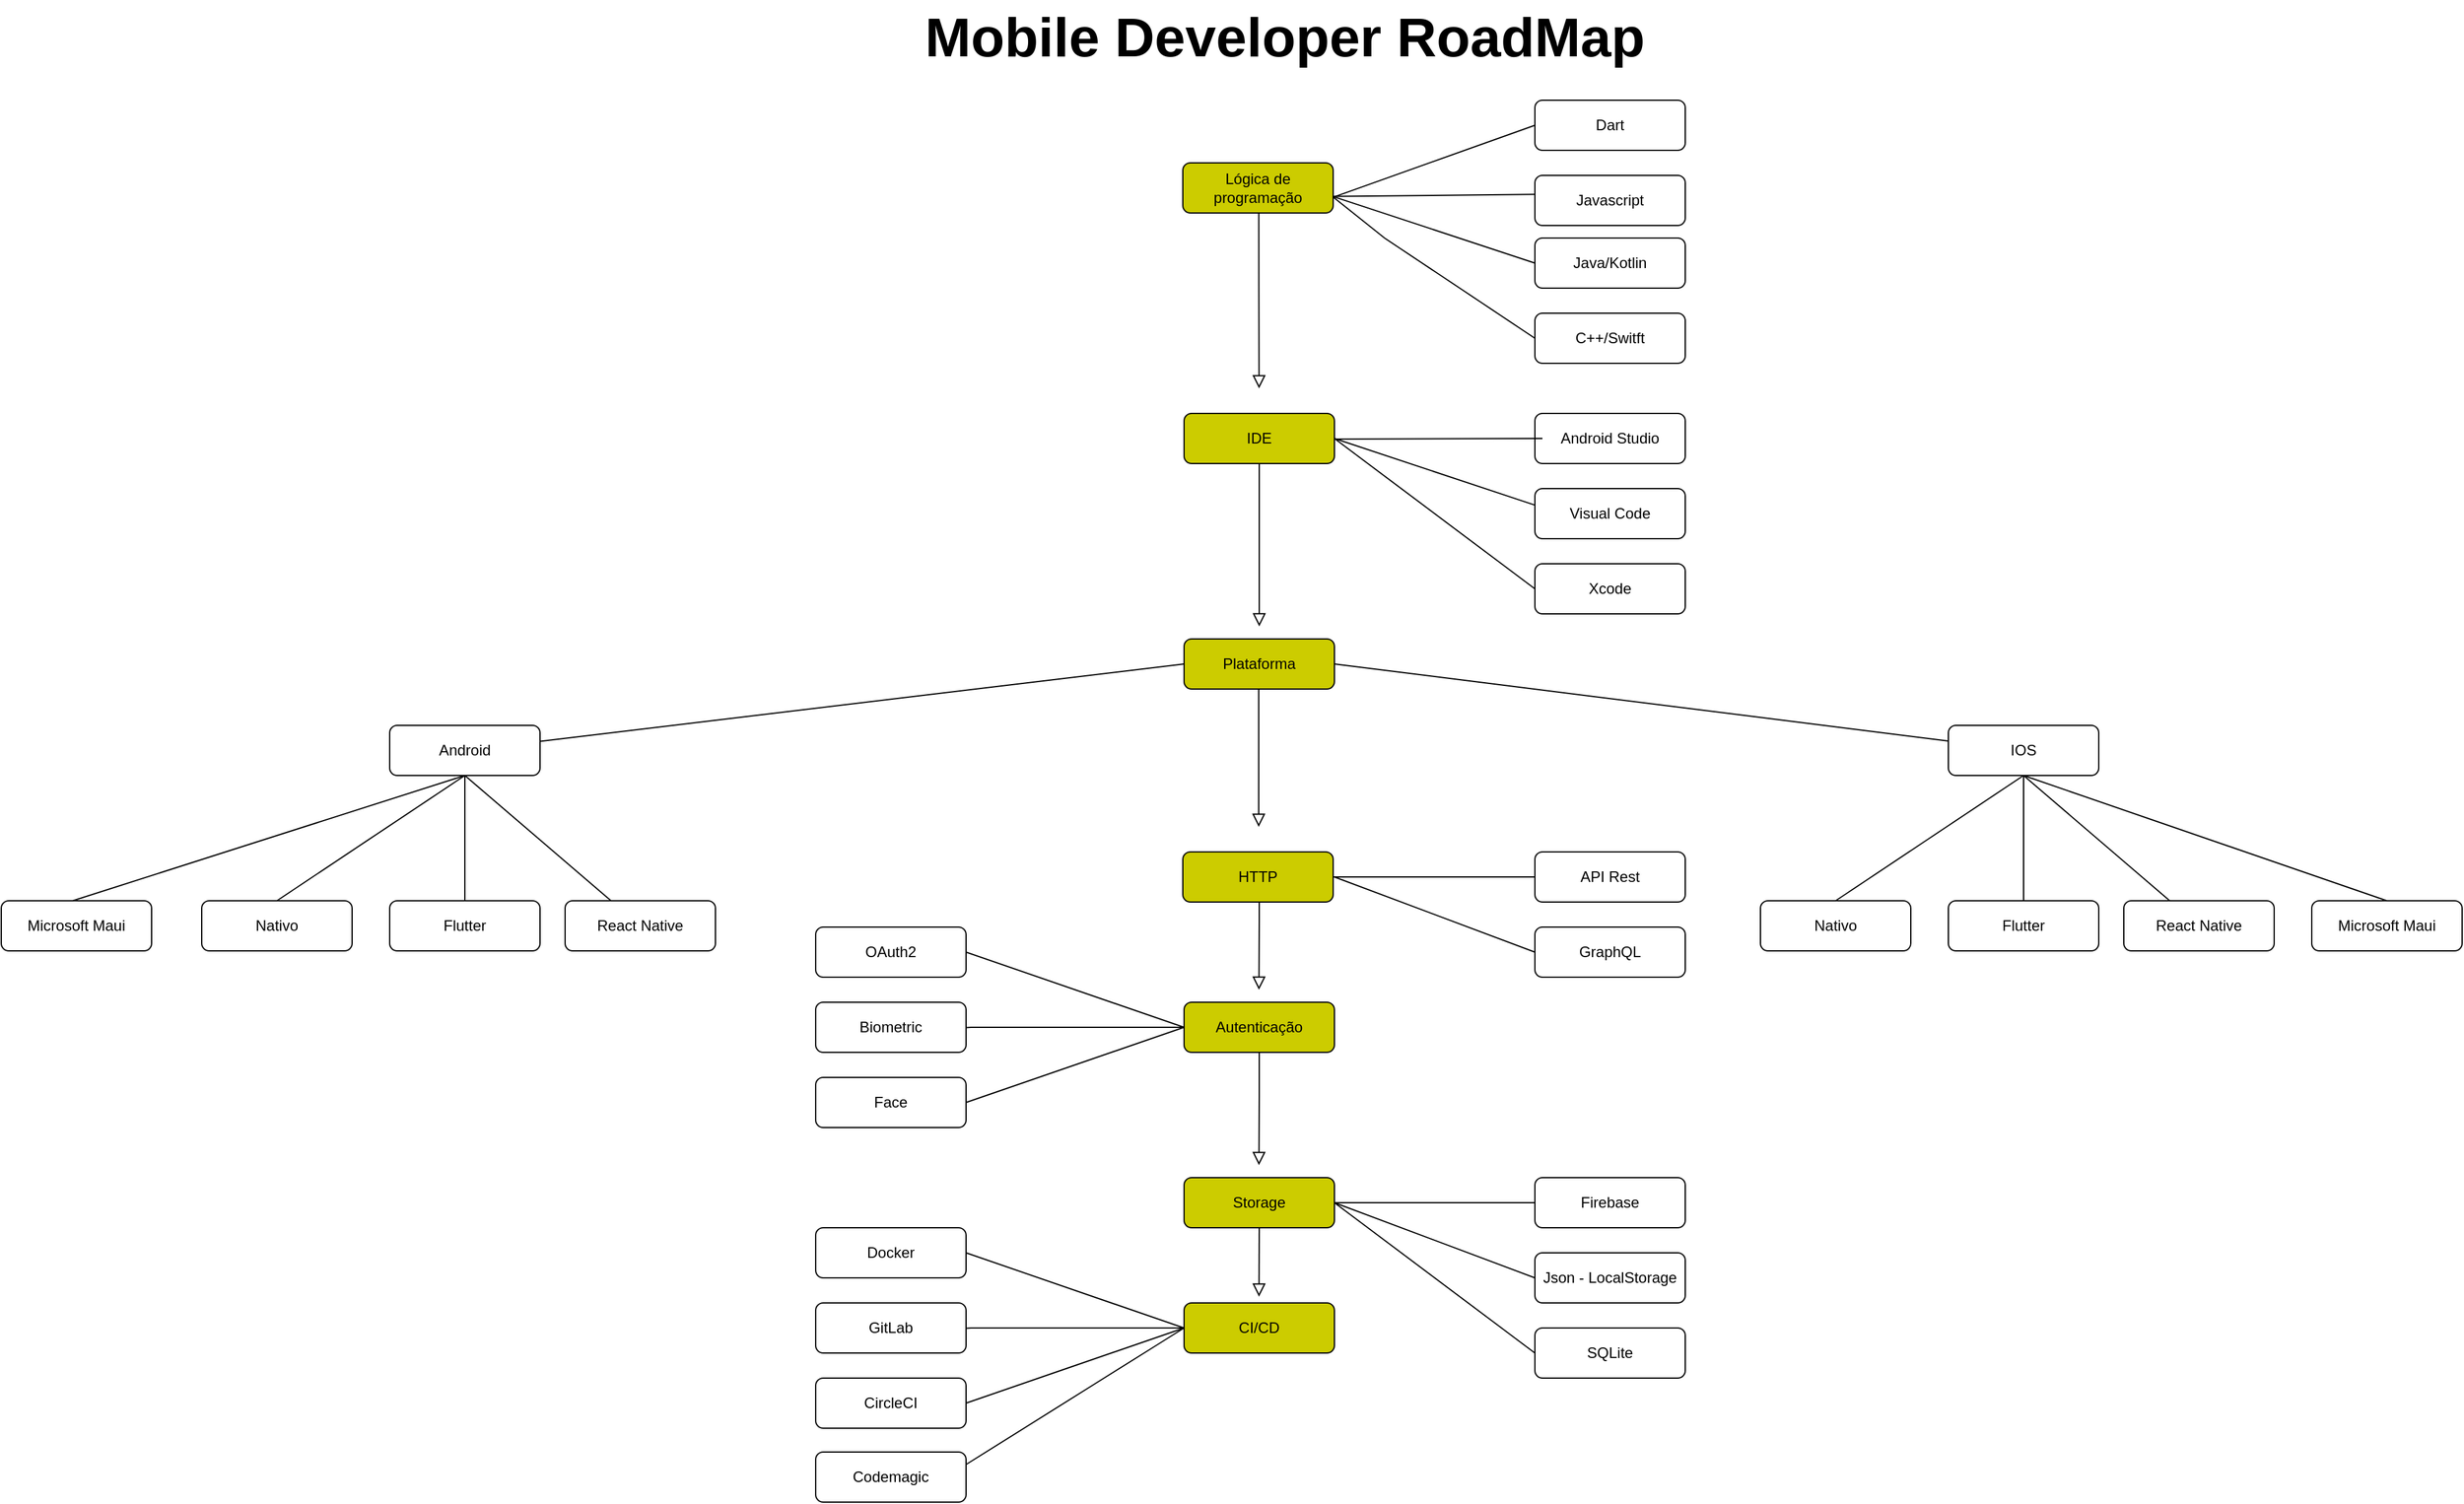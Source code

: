 <mxfile version="13.8.7" type="device"><diagram id="C5RBs43oDa-KdzZeNtuy" name="Page-1"><mxGraphModel dx="3671" dy="1474" grid="1" gridSize="10" guides="1" tooltips="1" connect="1" arrows="1" fold="1" page="1" pageScale="1" pageWidth="827" pageHeight="1169" math="0" shadow="0"><root><mxCell id="WIyWlLk6GJQsqaUBKTNV-0"/><mxCell id="WIyWlLk6GJQsqaUBKTNV-1" parent="WIyWlLk6GJQsqaUBKTNV-0"/><mxCell id="gVj2OgQnnYNG_0FFA81J-3" style="endArrow=none;rounded=0;orthogonalLoop=1;jettySize=auto;html=1;fontSize=44;entryX=0.009;entryY=0.378;entryDx=0;entryDy=0;entryPerimeter=0;" edge="1" parent="WIyWlLk6GJQsqaUBKTNV-1" target="gVj2OgQnnYNG_0FFA81J-4"><mxGeometry relative="1" as="geometry"><mxPoint x="648" y="696" as="targetPoint"/><mxPoint x="468" y="707" as="sourcePoint"/><Array as="points"><mxPoint x="468" y="697"/></Array></mxGeometry></mxCell><mxCell id="WIyWlLk6GJQsqaUBKTNV-3" value="Lógica de programação" style="rounded=1;whiteSpace=wrap;html=1;fontSize=12;glass=0;strokeWidth=1;shadow=0;labelBackgroundColor=none;fillColor=#CCCC00;" parent="WIyWlLk6GJQsqaUBKTNV-1" vertex="1"><mxGeometry x="373" y="670" width="120" height="40" as="geometry"/></mxCell><mxCell id="WIyWlLk6GJQsqaUBKTNV-7" value="Android Studio" style="rounded=1;whiteSpace=wrap;html=1;fontSize=12;glass=0;strokeWidth=1;shadow=0;" parent="WIyWlLk6GJQsqaUBKTNV-1" vertex="1"><mxGeometry x="654" y="870" width="120" height="40" as="geometry"/></mxCell><mxCell id="gVj2OgQnnYNG_0FFA81J-0" value="Mobile Developer RoadMap" style="text;html=1;align=center;verticalAlign=middle;resizable=0;points=[];autosize=1;strokeWidth=10;fontSize=44;fontStyle=1" vertex="1" parent="WIyWlLk6GJQsqaUBKTNV-1"><mxGeometry x="159" y="540" width="590" height="60" as="geometry"/></mxCell><mxCell id="gVj2OgQnnYNG_0FFA81J-2" value="Dart" style="rounded=1;whiteSpace=wrap;html=1;fontSize=12;glass=0;strokeWidth=1;shadow=0;" vertex="1" parent="WIyWlLk6GJQsqaUBKTNV-1"><mxGeometry x="654" y="620" width="120" height="40" as="geometry"/></mxCell><mxCell id="gVj2OgQnnYNG_0FFA81J-4" value="Javascript" style="rounded=1;whiteSpace=wrap;html=1;fontSize=12;glass=0;strokeWidth=1;shadow=0;" vertex="1" parent="WIyWlLk6GJQsqaUBKTNV-1"><mxGeometry x="654" y="680" width="120" height="40" as="geometry"/></mxCell><mxCell id="gVj2OgQnnYNG_0FFA81J-6" value="Java/Kotlin" style="rounded=1;whiteSpace=wrap;html=1;fontSize=12;glass=0;strokeWidth=1;shadow=0;" vertex="1" parent="WIyWlLk6GJQsqaUBKTNV-1"><mxGeometry x="654" y="730" width="120" height="40" as="geometry"/></mxCell><mxCell id="gVj2OgQnnYNG_0FFA81J-8" value="C++/Switft" style="rounded=1;whiteSpace=wrap;html=1;fontSize=12;glass=0;strokeWidth=1;shadow=0;" vertex="1" parent="WIyWlLk6GJQsqaUBKTNV-1"><mxGeometry x="654" y="790" width="120" height="40" as="geometry"/></mxCell><mxCell id="gVj2OgQnnYNG_0FFA81J-9" value="IDE" style="rounded=1;whiteSpace=wrap;html=1;fontSize=12;glass=0;strokeWidth=1;shadow=0;labelBackgroundColor=none;fillColor=#CCCC00;" vertex="1" parent="WIyWlLk6GJQsqaUBKTNV-1"><mxGeometry x="374" y="870" width="120" height="40" as="geometry"/></mxCell><mxCell id="gVj2OgQnnYNG_0FFA81J-10" value="Visual Code" style="rounded=1;whiteSpace=wrap;html=1;fontSize=12;glass=0;strokeWidth=1;shadow=0;" vertex="1" parent="WIyWlLk6GJQsqaUBKTNV-1"><mxGeometry x="654" y="930" width="120" height="40" as="geometry"/></mxCell><mxCell id="gVj2OgQnnYNG_0FFA81J-11" value="Xcode" style="rounded=1;whiteSpace=wrap;html=1;fontSize=12;glass=0;strokeWidth=1;shadow=0;" vertex="1" parent="WIyWlLk6GJQsqaUBKTNV-1"><mxGeometry x="654" y="990" width="120" height="40" as="geometry"/></mxCell><mxCell id="gVj2OgQnnYNG_0FFA81J-40" style="endArrow=none;rounded=0;orthogonalLoop=1;jettySize=auto;html=1;fontSize=44;entryX=0;entryY=0.5;entryDx=0;entryDy=0;" edge="1" parent="WIyWlLk6GJQsqaUBKTNV-1" source="gVj2OgQnnYNG_0FFA81J-20" target="gVj2OgQnnYNG_0FFA81J-41"><mxGeometry relative="1" as="geometry"><mxPoint x="644" y="1240" as="targetPoint"/></mxGeometry></mxCell><mxCell id="gVj2OgQnnYNG_0FFA81J-20" value="HTTP" style="rounded=1;whiteSpace=wrap;html=1;fontSize=12;glass=0;strokeWidth=1;shadow=0;labelBackgroundColor=none;fillColor=#CCCC00;" vertex="1" parent="WIyWlLk6GJQsqaUBKTNV-1"><mxGeometry x="373" y="1220" width="120" height="40" as="geometry"/></mxCell><mxCell id="gVj2OgQnnYNG_0FFA81J-23" value="Plataforma" style="rounded=1;whiteSpace=wrap;html=1;fontSize=12;glass=0;strokeWidth=1;shadow=0;labelBackgroundColor=none;fillColor=#CCCC00;" vertex="1" parent="WIyWlLk6GJQsqaUBKTNV-1"><mxGeometry x="374" y="1050" width="120" height="40" as="geometry"/></mxCell><mxCell id="gVj2OgQnnYNG_0FFA81J-30" value="" style="rounded=0;html=1;jettySize=auto;orthogonalLoop=1;fontSize=11;endArrow=block;endFill=0;endSize=8;strokeWidth=1;shadow=0;labelBackgroundColor=none;edgeStyle=orthogonalEdgeStyle;" edge="1" parent="WIyWlLk6GJQsqaUBKTNV-1"><mxGeometry relative="1" as="geometry"><mxPoint x="434" y="910" as="sourcePoint"/><mxPoint x="434" y="1040" as="targetPoint"/><Array as="points"><mxPoint x="434" y="970"/><mxPoint x="434" y="970"/></Array></mxGeometry></mxCell><mxCell id="gVj2OgQnnYNG_0FFA81J-33" value="Android" style="rounded=1;whiteSpace=wrap;html=1;fontSize=12;glass=0;strokeWidth=1;shadow=0;" vertex="1" parent="WIyWlLk6GJQsqaUBKTNV-1"><mxGeometry x="-260" y="1119" width="120" height="40" as="geometry"/></mxCell><mxCell id="gVj2OgQnnYNG_0FFA81J-34" value="IOS" style="rounded=1;whiteSpace=wrap;html=1;fontSize=12;glass=0;strokeWidth=1;shadow=0;" vertex="1" parent="WIyWlLk6GJQsqaUBKTNV-1"><mxGeometry x="984" y="1119" width="120" height="40" as="geometry"/></mxCell><mxCell id="gVj2OgQnnYNG_0FFA81J-41" value="API Rest" style="rounded=1;whiteSpace=wrap;html=1;fontSize=12;glass=0;strokeWidth=1;shadow=0;" vertex="1" parent="WIyWlLk6GJQsqaUBKTNV-1"><mxGeometry x="654" y="1220" width="120" height="40" as="geometry"/></mxCell><mxCell id="gVj2OgQnnYNG_0FFA81J-44" value="Autenticação" style="rounded=1;whiteSpace=wrap;html=1;fontSize=12;glass=0;strokeWidth=1;shadow=0;labelBackgroundColor=none;fillColor=#CCCC00;" vertex="1" parent="WIyWlLk6GJQsqaUBKTNV-1"><mxGeometry x="374" y="1340" width="120" height="40" as="geometry"/></mxCell><mxCell id="gVj2OgQnnYNG_0FFA81J-45" value="Storage" style="rounded=1;whiteSpace=wrap;html=1;fontSize=12;glass=0;strokeWidth=1;shadow=0;labelBackgroundColor=none;fillColor=#CCCC00;" vertex="1" parent="WIyWlLk6GJQsqaUBKTNV-1"><mxGeometry x="374" y="1480" width="120" height="40" as="geometry"/></mxCell><mxCell id="gVj2OgQnnYNG_0FFA81J-46" value="CI/CD" style="rounded=1;whiteSpace=wrap;html=1;fontSize=12;glass=0;strokeWidth=1;shadow=0;labelBackgroundColor=none;fillColor=#CCCC00;" vertex="1" parent="WIyWlLk6GJQsqaUBKTNV-1"><mxGeometry x="374" y="1580" width="120" height="40" as="geometry"/></mxCell><mxCell id="gVj2OgQnnYNG_0FFA81J-52" value="GraphQL" style="rounded=1;whiteSpace=wrap;html=1;fontSize=12;glass=0;strokeWidth=1;shadow=0;" vertex="1" parent="WIyWlLk6GJQsqaUBKTNV-1"><mxGeometry x="654" y="1280" width="120" height="40" as="geometry"/></mxCell><mxCell id="gVj2OgQnnYNG_0FFA81J-78" style="endArrow=none;rounded=0;orthogonalLoop=1;jettySize=auto;html=1;fontSize=44;entryX=0;entryY=0.5;entryDx=0;entryDy=0;" edge="1" parent="WIyWlLk6GJQsqaUBKTNV-1" target="gVj2OgQnnYNG_0FFA81J-80"><mxGeometry relative="1" as="geometry"><mxPoint x="644" y="1500" as="targetPoint"/><mxPoint x="494" y="1500" as="sourcePoint"/></mxGeometry></mxCell><mxCell id="gVj2OgQnnYNG_0FFA81J-80" value="Firebase" style="rounded=1;whiteSpace=wrap;html=1;fontSize=12;glass=0;strokeWidth=1;shadow=0;" vertex="1" parent="WIyWlLk6GJQsqaUBKTNV-1"><mxGeometry x="654" y="1480" width="120" height="40" as="geometry"/></mxCell><mxCell id="gVj2OgQnnYNG_0FFA81J-81" value="Json - LocalStorage" style="rounded=1;whiteSpace=wrap;html=1;fontSize=12;glass=0;strokeWidth=1;shadow=0;" vertex="1" parent="WIyWlLk6GJQsqaUBKTNV-1"><mxGeometry x="654" y="1540" width="120" height="40" as="geometry"/></mxCell><mxCell id="gVj2OgQnnYNG_0FFA81J-84" value="OAuth2" style="rounded=1;whiteSpace=wrap;html=1;fontSize=12;glass=0;strokeWidth=1;shadow=0;" vertex="1" parent="WIyWlLk6GJQsqaUBKTNV-1"><mxGeometry x="80" y="1280" width="120" height="40" as="geometry"/></mxCell><mxCell id="gVj2OgQnnYNG_0FFA81J-86" value="" style="endArrow=none;html=1;fontSize=44;entryX=1;entryY=0.5;entryDx=0;entryDy=0;" edge="1" parent="WIyWlLk6GJQsqaUBKTNV-1" target="gVj2OgQnnYNG_0FFA81J-84"><mxGeometry width="50" height="50" relative="1" as="geometry"><mxPoint x="374" y="1360" as="sourcePoint"/><mxPoint x="334" y="1350" as="targetPoint"/></mxGeometry></mxCell><mxCell id="gVj2OgQnnYNG_0FFA81J-87" value="" style="endArrow=none;html=1;fontSize=44;exitX=0;exitY=0.5;exitDx=0;exitDy=0;" edge="1" parent="WIyWlLk6GJQsqaUBKTNV-1" source="gVj2OgQnnYNG_0FFA81J-44"><mxGeometry width="50" height="50" relative="1" as="geometry"><mxPoint x="384" y="1354.615" as="sourcePoint"/><mxPoint x="184" y="1370" as="targetPoint"/><Array as="points"><mxPoint x="194" y="1360"/></Array></mxGeometry></mxCell><mxCell id="gVj2OgQnnYNG_0FFA81J-88" value="Biometric" style="rounded=1;whiteSpace=wrap;html=1;fontSize=12;glass=0;strokeWidth=1;shadow=0;" vertex="1" parent="WIyWlLk6GJQsqaUBKTNV-1"><mxGeometry x="80" y="1340" width="120" height="40" as="geometry"/></mxCell><mxCell id="gVj2OgQnnYNG_0FFA81J-89" value="Face" style="rounded=1;whiteSpace=wrap;html=1;fontSize=12;glass=0;strokeWidth=1;shadow=0;" vertex="1" parent="WIyWlLk6GJQsqaUBKTNV-1"><mxGeometry x="80" y="1400" width="120" height="40" as="geometry"/></mxCell><mxCell id="gVj2OgQnnYNG_0FFA81J-91" value="" style="endArrow=none;html=1;fontSize=44;entryX=1;entryY=0.5;entryDx=0;entryDy=0;" edge="1" parent="WIyWlLk6GJQsqaUBKTNV-1" target="gVj2OgQnnYNG_0FFA81J-89"><mxGeometry width="50" height="50" relative="1" as="geometry"><mxPoint x="374" y="1360" as="sourcePoint"/><mxPoint x="194" y="1430" as="targetPoint"/><Array as="points"/></mxGeometry></mxCell><mxCell id="gVj2OgQnnYNG_0FFA81J-93" style="endArrow=none;rounded=0;orthogonalLoop=1;jettySize=auto;html=1;fontSize=44;entryX=0;entryY=0.5;entryDx=0;entryDy=0;exitX=1.003;exitY=0.683;exitDx=0;exitDy=0;exitPerimeter=0;" edge="1" parent="WIyWlLk6GJQsqaUBKTNV-1" source="WIyWlLk6GJQsqaUBKTNV-3" target="gVj2OgQnnYNG_0FFA81J-2"><mxGeometry relative="1" as="geometry"><mxPoint x="668" y="684.5" as="targetPoint"/><mxPoint x="488" y="695.5" as="sourcePoint"/><Array as="points"/></mxGeometry></mxCell><mxCell id="gVj2OgQnnYNG_0FFA81J-94" style="endArrow=none;rounded=0;orthogonalLoop=1;jettySize=auto;html=1;fontSize=44;entryX=0;entryY=0.5;entryDx=0;entryDy=0;exitX=0.997;exitY=0.675;exitDx=0;exitDy=0;exitPerimeter=0;" edge="1" parent="WIyWlLk6GJQsqaUBKTNV-1" source="WIyWlLk6GJQsqaUBKTNV-3" target="gVj2OgQnnYNG_0FFA81J-8"><mxGeometry relative="1" as="geometry"><mxPoint x="658" y="662.409" as="targetPoint"/><mxPoint x="494" y="700" as="sourcePoint"/><Array as="points"><mxPoint x="534" y="730"/></Array></mxGeometry></mxCell><mxCell id="gVj2OgQnnYNG_0FFA81J-95" style="endArrow=none;rounded=0;orthogonalLoop=1;jettySize=auto;html=1;fontSize=44;entryX=0;entryY=0.5;entryDx=0;entryDy=0;exitX=0.998;exitY=0.67;exitDx=0;exitDy=0;exitPerimeter=0;" edge="1" parent="WIyWlLk6GJQsqaUBKTNV-1" source="WIyWlLk6GJQsqaUBKTNV-3" target="gVj2OgQnnYNG_0FFA81J-6"><mxGeometry relative="1" as="geometry"><mxPoint x="604" y="770" as="targetPoint"/><mxPoint x="494" y="700" as="sourcePoint"/><Array as="points"/></mxGeometry></mxCell><mxCell id="gVj2OgQnnYNG_0FFA81J-99" style="endArrow=none;rounded=0;orthogonalLoop=1;jettySize=auto;html=1;fontSize=44;entryX=0;entryY=0.5;entryDx=0;entryDy=0;exitX=1;exitY=0.5;exitDx=0;exitDy=0;" edge="1" parent="WIyWlLk6GJQsqaUBKTNV-1" source="gVj2OgQnnYNG_0FFA81J-9" target="gVj2OgQnnYNG_0FFA81J-11"><mxGeometry relative="1" as="geometry"><mxPoint x="644" y="1010" as="targetPoint"/><mxPoint x="484" y="900" as="sourcePoint"/><Array as="points"/></mxGeometry></mxCell><mxCell id="gVj2OgQnnYNG_0FFA81J-100" style="endArrow=none;rounded=0;orthogonalLoop=1;jettySize=auto;html=1;fontSize=44;" edge="1" parent="WIyWlLk6GJQsqaUBKTNV-1"><mxGeometry relative="1" as="geometry"><mxPoint x="660" y="890" as="targetPoint"/><mxPoint x="494" y="900.5" as="sourcePoint"/><Array as="points"><mxPoint x="494" y="890.5"/></Array></mxGeometry></mxCell><mxCell id="gVj2OgQnnYNG_0FFA81J-101" style="endArrow=none;rounded=0;orthogonalLoop=1;jettySize=auto;html=1;fontSize=44;entryX=0;entryY=0.5;entryDx=0;entryDy=0;" edge="1" parent="WIyWlLk6GJQsqaUBKTNV-1"><mxGeometry relative="1" as="geometry"><mxPoint x="654" y="943.2" as="targetPoint"/><mxPoint x="494" y="890" as="sourcePoint"/><Array as="points"/></mxGeometry></mxCell><mxCell id="gVj2OgQnnYNG_0FFA81J-102" style="endArrow=none;rounded=0;orthogonalLoop=1;jettySize=auto;html=1;fontSize=44;entryX=0;entryY=0.5;entryDx=0;entryDy=0;exitX=0.998;exitY=0.67;exitDx=0;exitDy=0;exitPerimeter=0;" edge="1" parent="WIyWlLk6GJQsqaUBKTNV-1" target="gVj2OgQnnYNG_0FFA81J-52"><mxGeometry relative="1" as="geometry"><mxPoint x="660.24" y="1293.2" as="targetPoint"/><mxPoint x="494" y="1240" as="sourcePoint"/><Array as="points"/></mxGeometry></mxCell><mxCell id="gVj2OgQnnYNG_0FFA81J-103" style="endArrow=none;rounded=0;orthogonalLoop=1;jettySize=auto;html=1;fontSize=44;entryX=0;entryY=0.5;entryDx=0;entryDy=0;exitX=0.998;exitY=0.67;exitDx=0;exitDy=0;exitPerimeter=0;" edge="1" parent="WIyWlLk6GJQsqaUBKTNV-1"><mxGeometry relative="1" as="geometry"><mxPoint x="654" y="1560" as="targetPoint"/><mxPoint x="494" y="1500" as="sourcePoint"/><Array as="points"/></mxGeometry></mxCell><mxCell id="gVj2OgQnnYNG_0FFA81J-109" style="endArrow=none;rounded=0;orthogonalLoop=1;jettySize=auto;html=1;fontSize=44;entryX=0;entryY=0.5;entryDx=0;entryDy=0;" edge="1" parent="WIyWlLk6GJQsqaUBKTNV-1" source="gVj2OgQnnYNG_0FFA81J-33" target="gVj2OgQnnYNG_0FFA81J-23"><mxGeometry relative="1" as="geometry"><mxPoint x="150" y="1115" as="targetPoint"/><mxPoint x="-16" y="995" as="sourcePoint"/><Array as="points"/></mxGeometry></mxCell><mxCell id="gVj2OgQnnYNG_0FFA81J-110" style="endArrow=none;rounded=0;orthogonalLoop=1;jettySize=auto;html=1;fontSize=44;exitX=1;exitY=0.5;exitDx=0;exitDy=0;" edge="1" parent="WIyWlLk6GJQsqaUBKTNV-1" source="gVj2OgQnnYNG_0FFA81J-23" target="gVj2OgQnnYNG_0FFA81J-34"><mxGeometry relative="1" as="geometry"><mxPoint x="654" y="1180" as="targetPoint"/><mxPoint x="488" y="1060" as="sourcePoint"/><Array as="points"/></mxGeometry></mxCell><mxCell id="gVj2OgQnnYNG_0FFA81J-111" value="Nativo" style="rounded=1;whiteSpace=wrap;html=1;fontSize=12;glass=0;strokeWidth=1;shadow=0;" vertex="1" parent="WIyWlLk6GJQsqaUBKTNV-1"><mxGeometry x="-410" y="1259" width="120" height="40" as="geometry"/></mxCell><mxCell id="gVj2OgQnnYNG_0FFA81J-112" value="Flutter" style="rounded=1;whiteSpace=wrap;html=1;fontSize=12;glass=0;strokeWidth=1;shadow=0;" vertex="1" parent="WIyWlLk6GJQsqaUBKTNV-1"><mxGeometry x="-260" y="1259" width="120" height="40" as="geometry"/></mxCell><mxCell id="gVj2OgQnnYNG_0FFA81J-113" value="React Native" style="rounded=1;whiteSpace=wrap;html=1;fontSize=12;glass=0;strokeWidth=1;shadow=0;" vertex="1" parent="WIyWlLk6GJQsqaUBKTNV-1"><mxGeometry x="-120" y="1259" width="120" height="40" as="geometry"/></mxCell><mxCell id="gVj2OgQnnYNG_0FFA81J-114" value="" style="endArrow=none;html=1;fontSize=44;entryX=0.5;entryY=1;entryDx=0;entryDy=0;" edge="1" parent="WIyWlLk6GJQsqaUBKTNV-1" target="gVj2OgQnnYNG_0FFA81J-33"><mxGeometry width="50" height="50" relative="1" as="geometry"><mxPoint x="-350" y="1259" as="sourcePoint"/><mxPoint x="-300" y="1209" as="targetPoint"/><Array as="points"/></mxGeometry></mxCell><mxCell id="gVj2OgQnnYNG_0FFA81J-115" value="" style="endArrow=none;html=1;fontSize=44;entryX=0.5;entryY=1;entryDx=0;entryDy=0;exitX=0.5;exitY=0;exitDx=0;exitDy=0;" edge="1" parent="WIyWlLk6GJQsqaUBKTNV-1" source="gVj2OgQnnYNG_0FFA81J-112" target="gVj2OgQnnYNG_0FFA81J-33"><mxGeometry width="50" height="50" relative="1" as="geometry"><mxPoint x="-225" y="1229" as="sourcePoint"/><mxPoint x="-175" y="1179" as="targetPoint"/></mxGeometry></mxCell><mxCell id="gVj2OgQnnYNG_0FFA81J-116" value="" style="endArrow=none;html=1;fontSize=44;entryX=0.5;entryY=1;entryDx=0;entryDy=0;" edge="1" parent="WIyWlLk6GJQsqaUBKTNV-1" source="gVj2OgQnnYNG_0FFA81J-113" target="gVj2OgQnnYNG_0FFA81J-33"><mxGeometry width="50" height="50" relative="1" as="geometry"><mxPoint x="-130" y="1219" as="sourcePoint"/><mxPoint x="-80" y="1169" as="targetPoint"/></mxGeometry></mxCell><mxCell id="gVj2OgQnnYNG_0FFA81J-122" value="Nativo" style="rounded=1;whiteSpace=wrap;html=1;fontSize=12;glass=0;strokeWidth=1;shadow=0;" vertex="1" parent="WIyWlLk6GJQsqaUBKTNV-1"><mxGeometry x="834" y="1259" width="120" height="40" as="geometry"/></mxCell><mxCell id="gVj2OgQnnYNG_0FFA81J-123" value="Flutter" style="rounded=1;whiteSpace=wrap;html=1;fontSize=12;glass=0;strokeWidth=1;shadow=0;" vertex="1" parent="WIyWlLk6GJQsqaUBKTNV-1"><mxGeometry x="984" y="1259" width="120" height="40" as="geometry"/></mxCell><mxCell id="gVj2OgQnnYNG_0FFA81J-124" value="React Native" style="rounded=1;whiteSpace=wrap;html=1;fontSize=12;glass=0;strokeWidth=1;shadow=0;" vertex="1" parent="WIyWlLk6GJQsqaUBKTNV-1"><mxGeometry x="1124" y="1259" width="120" height="40" as="geometry"/></mxCell><mxCell id="gVj2OgQnnYNG_0FFA81J-125" value="" style="endArrow=none;html=1;fontSize=44;entryX=0.5;entryY=1;entryDx=0;entryDy=0;" edge="1" parent="WIyWlLk6GJQsqaUBKTNV-1"><mxGeometry width="50" height="50" relative="1" as="geometry"><mxPoint x="894" y="1259" as="sourcePoint"/><mxPoint x="1044" y="1159" as="targetPoint"/><Array as="points"/></mxGeometry></mxCell><mxCell id="gVj2OgQnnYNG_0FFA81J-126" value="" style="endArrow=none;html=1;fontSize=44;entryX=0.5;entryY=1;entryDx=0;entryDy=0;exitX=0.5;exitY=0;exitDx=0;exitDy=0;" edge="1" parent="WIyWlLk6GJQsqaUBKTNV-1" source="gVj2OgQnnYNG_0FFA81J-123"><mxGeometry width="50" height="50" relative="1" as="geometry"><mxPoint x="1019" y="1229" as="sourcePoint"/><mxPoint x="1044" y="1159" as="targetPoint"/></mxGeometry></mxCell><mxCell id="gVj2OgQnnYNG_0FFA81J-127" value="" style="endArrow=none;html=1;fontSize=44;" edge="1" parent="WIyWlLk6GJQsqaUBKTNV-1" source="gVj2OgQnnYNG_0FFA81J-124"><mxGeometry width="50" height="50" relative="1" as="geometry"><mxPoint x="1114" y="1219" as="sourcePoint"/><mxPoint x="1044" y="1159" as="targetPoint"/></mxGeometry></mxCell><mxCell id="gVj2OgQnnYNG_0FFA81J-128" style="edgeStyle=orthogonalEdgeStyle;rounded=0;orthogonalLoop=1;jettySize=auto;html=1;exitX=0.5;exitY=1;exitDx=0;exitDy=0;fontSize=44;" edge="1" parent="WIyWlLk6GJQsqaUBKTNV-1" source="gVj2OgQnnYNG_0FFA81J-123" target="gVj2OgQnnYNG_0FFA81J-123"><mxGeometry relative="1" as="geometry"/></mxCell><mxCell id="gVj2OgQnnYNG_0FFA81J-131" value="Microsoft Maui" style="rounded=1;whiteSpace=wrap;html=1;fontSize=12;glass=0;strokeWidth=1;shadow=0;" vertex="1" parent="WIyWlLk6GJQsqaUBKTNV-1"><mxGeometry x="1274" y="1259" width="120" height="40" as="geometry"/></mxCell><mxCell id="gVj2OgQnnYNG_0FFA81J-132" value="" style="endArrow=none;html=1;fontSize=44;exitX=0.5;exitY=0;exitDx=0;exitDy=0;entryX=0.5;entryY=1;entryDx=0;entryDy=0;" edge="1" parent="WIyWlLk6GJQsqaUBKTNV-1" source="gVj2OgQnnYNG_0FFA81J-131" target="gVj2OgQnnYNG_0FFA81J-34"><mxGeometry width="50" height="50" relative="1" as="geometry"><mxPoint x="1170.667" y="1269" as="sourcePoint"/><mxPoint x="1054" y="1169" as="targetPoint"/></mxGeometry></mxCell><mxCell id="gVj2OgQnnYNG_0FFA81J-133" value="Microsoft Maui" style="rounded=1;whiteSpace=wrap;html=1;fontSize=12;glass=0;strokeWidth=1;shadow=0;" vertex="1" parent="WIyWlLk6GJQsqaUBKTNV-1"><mxGeometry x="-570" y="1259" width="120" height="40" as="geometry"/></mxCell><mxCell id="gVj2OgQnnYNG_0FFA81J-134" value="" style="endArrow=none;html=1;fontSize=44;entryX=0.5;entryY=1;entryDx=0;entryDy=0;" edge="1" parent="WIyWlLk6GJQsqaUBKTNV-1" target="gVj2OgQnnYNG_0FFA81J-33"><mxGeometry width="50" height="50" relative="1" as="geometry"><mxPoint x="-513" y="1259" as="sourcePoint"/><mxPoint x="-363.0" y="1159" as="targetPoint"/><Array as="points"/></mxGeometry></mxCell><mxCell id="gVj2OgQnnYNG_0FFA81J-135" value="SQLite" style="rounded=1;whiteSpace=wrap;html=1;fontSize=12;glass=0;strokeWidth=1;shadow=0;" vertex="1" parent="WIyWlLk6GJQsqaUBKTNV-1"><mxGeometry x="654" y="1600" width="120" height="40" as="geometry"/></mxCell><mxCell id="gVj2OgQnnYNG_0FFA81J-136" style="endArrow=none;rounded=0;orthogonalLoop=1;jettySize=auto;html=1;fontSize=44;entryX=0;entryY=0.5;entryDx=0;entryDy=0;exitX=0.998;exitY=0.67;exitDx=0;exitDy=0;exitPerimeter=0;" edge="1" parent="WIyWlLk6GJQsqaUBKTNV-1" target="gVj2OgQnnYNG_0FFA81J-135"><mxGeometry relative="1" as="geometry"><mxPoint x="654" y="1560" as="targetPoint"/><mxPoint x="494" y="1500" as="sourcePoint"/><Array as="points"/></mxGeometry></mxCell><mxCell id="gVj2OgQnnYNG_0FFA81J-137" value="Docker" style="rounded=1;whiteSpace=wrap;html=1;fontSize=12;glass=0;strokeWidth=1;shadow=0;" vertex="1" parent="WIyWlLk6GJQsqaUBKTNV-1"><mxGeometry x="80" y="1520" width="120" height="40" as="geometry"/></mxCell><mxCell id="gVj2OgQnnYNG_0FFA81J-138" value="" style="endArrow=none;html=1;fontSize=44;entryX=1;entryY=0.5;entryDx=0;entryDy=0;" edge="1" parent="WIyWlLk6GJQsqaUBKTNV-1" target="gVj2OgQnnYNG_0FFA81J-137"><mxGeometry width="50" height="50" relative="1" as="geometry"><mxPoint x="374" y="1600" as="sourcePoint"/><mxPoint x="334" y="1590" as="targetPoint"/></mxGeometry></mxCell><mxCell id="gVj2OgQnnYNG_0FFA81J-139" value="" style="endArrow=none;html=1;fontSize=44;exitX=0;exitY=0.5;exitDx=0;exitDy=0;" edge="1" parent="WIyWlLk6GJQsqaUBKTNV-1"><mxGeometry width="50" height="50" relative="1" as="geometry"><mxPoint x="374" y="1600" as="sourcePoint"/><mxPoint x="184" y="1610" as="targetPoint"/><Array as="points"><mxPoint x="194" y="1600"/></Array></mxGeometry></mxCell><mxCell id="gVj2OgQnnYNG_0FFA81J-140" value="GitLab" style="rounded=1;whiteSpace=wrap;html=1;fontSize=12;glass=0;strokeWidth=1;shadow=0;" vertex="1" parent="WIyWlLk6GJQsqaUBKTNV-1"><mxGeometry x="80" y="1580" width="120" height="40" as="geometry"/></mxCell><mxCell id="gVj2OgQnnYNG_0FFA81J-141" value="CircleCI" style="rounded=1;whiteSpace=wrap;html=1;fontSize=12;glass=0;strokeWidth=1;shadow=0;" vertex="1" parent="WIyWlLk6GJQsqaUBKTNV-1"><mxGeometry x="80" y="1640" width="120" height="40" as="geometry"/></mxCell><mxCell id="gVj2OgQnnYNG_0FFA81J-142" value="" style="endArrow=none;html=1;fontSize=44;entryX=1;entryY=0.5;entryDx=0;entryDy=0;" edge="1" parent="WIyWlLk6GJQsqaUBKTNV-1" target="gVj2OgQnnYNG_0FFA81J-141"><mxGeometry width="50" height="50" relative="1" as="geometry"><mxPoint x="374" y="1600" as="sourcePoint"/><mxPoint x="194" y="1670" as="targetPoint"/><Array as="points"/></mxGeometry></mxCell><mxCell id="gVj2OgQnnYNG_0FFA81J-143" value="Codemagic" style="rounded=1;whiteSpace=wrap;html=1;fontSize=12;glass=0;strokeWidth=1;shadow=0;" vertex="1" parent="WIyWlLk6GJQsqaUBKTNV-1"><mxGeometry x="80" y="1699" width="120" height="40" as="geometry"/></mxCell><mxCell id="gVj2OgQnnYNG_0FFA81J-144" value="" style="endArrow=none;html=1;fontSize=44;entryX=1;entryY=0.25;entryDx=0;entryDy=0;" edge="1" parent="WIyWlLk6GJQsqaUBKTNV-1" target="gVj2OgQnnYNG_0FFA81J-143"><mxGeometry width="50" height="50" relative="1" as="geometry"><mxPoint x="374" y="1600" as="sourcePoint"/><mxPoint x="194" y="1720" as="targetPoint"/><Array as="points"/></mxGeometry></mxCell><mxCell id="gVj2OgQnnYNG_0FFA81J-146" value="" style="rounded=0;html=1;jettySize=auto;orthogonalLoop=1;fontSize=11;endArrow=block;endFill=0;endSize=8;strokeWidth=1;shadow=0;labelBackgroundColor=none;edgeStyle=orthogonalEdgeStyle;" edge="1" parent="WIyWlLk6GJQsqaUBKTNV-1" source="gVj2OgQnnYNG_0FFA81J-23"><mxGeometry relative="1" as="geometry"><mxPoint x="434.08" y="1130" as="sourcePoint"/><mxPoint x="433.58" y="1200" as="targetPoint"/><Array as="points"><mxPoint x="434" y="1145"/></Array></mxGeometry></mxCell><mxCell id="gVj2OgQnnYNG_0FFA81J-148" value="" style="rounded=0;html=1;jettySize=auto;orthogonalLoop=1;fontSize=11;endArrow=block;endFill=0;endSize=8;strokeWidth=1;shadow=0;labelBackgroundColor=none;edgeStyle=orthogonalEdgeStyle;" edge="1" parent="WIyWlLk6GJQsqaUBKTNV-1"><mxGeometry relative="1" as="geometry"><mxPoint x="433.66" y="710" as="sourcePoint"/><mxPoint x="433.86" y="850" as="targetPoint"/><Array as="points"><mxPoint x="433.66" y="770"/><mxPoint x="433.66" y="770"/></Array></mxGeometry></mxCell><mxCell id="gVj2OgQnnYNG_0FFA81J-151" value="" style="rounded=0;html=1;jettySize=auto;orthogonalLoop=1;fontSize=11;endArrow=block;endFill=0;endSize=8;strokeWidth=1;shadow=0;labelBackgroundColor=none;edgeStyle=orthogonalEdgeStyle;" edge="1" parent="WIyWlLk6GJQsqaUBKTNV-1"><mxGeometry relative="1" as="geometry"><mxPoint x="434" y="1260" as="sourcePoint"/><mxPoint x="433.76" y="1330" as="targetPoint"/><Array as="points"><mxPoint x="434.18" y="1275"/></Array></mxGeometry></mxCell><mxCell id="gVj2OgQnnYNG_0FFA81J-152" value="" style="rounded=0;html=1;jettySize=auto;orthogonalLoop=1;fontSize=11;endArrow=block;endFill=0;endSize=8;strokeWidth=1;shadow=0;labelBackgroundColor=none;edgeStyle=orthogonalEdgeStyle;exitX=0.5;exitY=1;exitDx=0;exitDy=0;" edge="1" parent="WIyWlLk6GJQsqaUBKTNV-1" source="gVj2OgQnnYNG_0FFA81J-44"><mxGeometry relative="1" as="geometry"><mxPoint x="434" y="1400" as="sourcePoint"/><mxPoint x="433.76" y="1470" as="targetPoint"/><Array as="points"><mxPoint x="434" y="1415"/></Array></mxGeometry></mxCell><mxCell id="gVj2OgQnnYNG_0FFA81J-153" value="" style="rounded=0;html=1;jettySize=auto;orthogonalLoop=1;fontSize=11;endArrow=block;endFill=0;endSize=8;strokeWidth=1;shadow=0;labelBackgroundColor=none;edgeStyle=orthogonalEdgeStyle;" edge="1" parent="WIyWlLk6GJQsqaUBKTNV-1"><mxGeometry relative="1" as="geometry"><mxPoint x="434" y="1520" as="sourcePoint"/><mxPoint x="433.8" y="1575" as="targetPoint"/><Array as="points"><mxPoint x="434.22" y="1520"/></Array></mxGeometry></mxCell></root></mxGraphModel></diagram></mxfile>